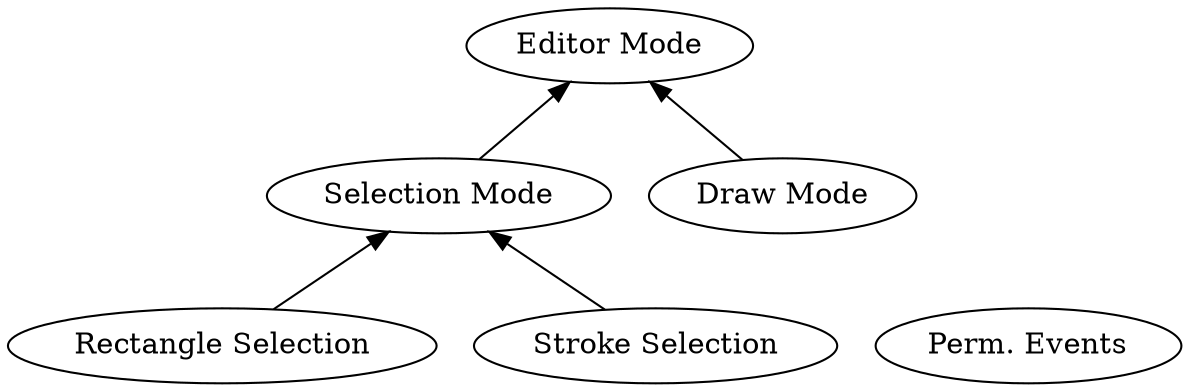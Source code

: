 
digraph mode_graph{
    rankdir=BT;
    "Rectangle Selection" -> "Selection Mode" -> "Editor Mode";
    "Stroke Selection" -> "Selection Mode";
    "Draw Mode" -> "Editor Mode"; 
    "Perm. Events";
    
}
